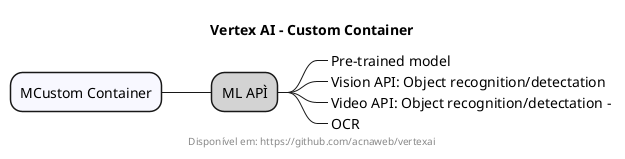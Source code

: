 @startmindmap

title "Vertex AI - Custom Container"
footer Disponível em: https://github.com/acnaweb/vertexai

*[#F8F8FF] MCustom Container

**[#LightGray] ML APÌ
***_ Pre-trained model
***_ Vision API: Object recognition/detectation
***_ Video API: Object recognition/detectation - 
***_ OCR




@endmindmap